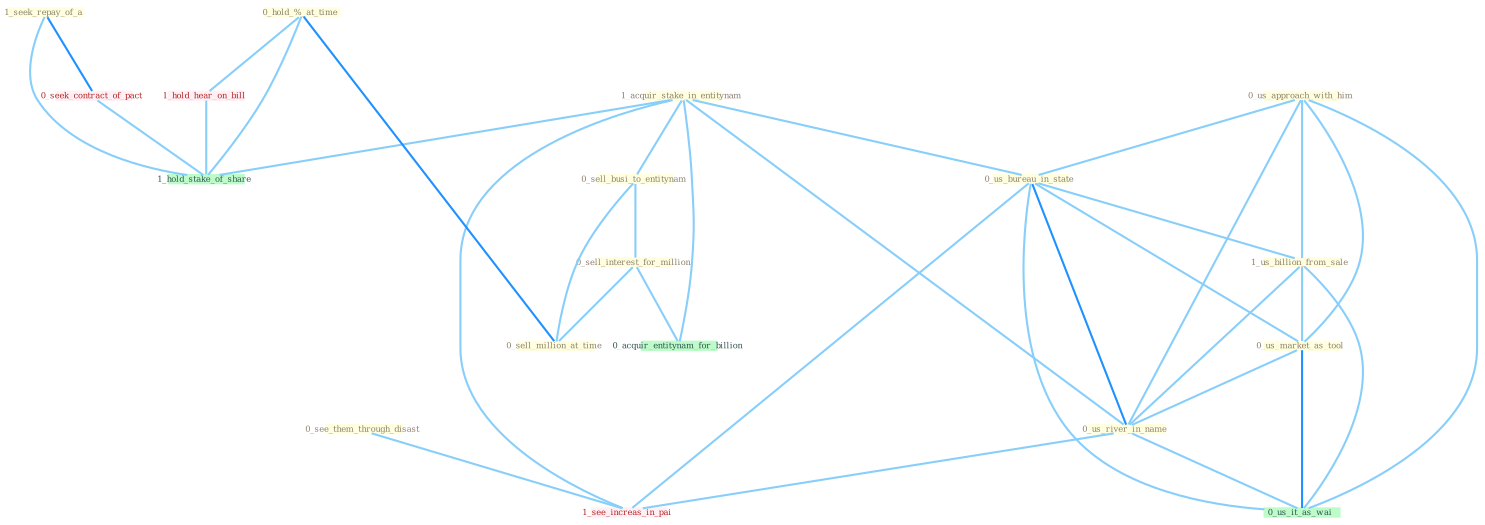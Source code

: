 Graph G{ 
    node
    [shape=polygon,style=filled,width=.5,height=.06,color="#BDFCC9",fixedsize=true,fontsize=4,
    fontcolor="#2f4f4f"];
    {node
    [color="#ffffe0", fontcolor="#8b7d6b"] "1_seek_repay_of_a " "1_acquir_stake_in_entitynam " "0_sell_busi_to_entitynam " "0_sell_interest_for_million " "0_us_approach_with_him " "0_us_bureau_in_state " "1_us_billion_from_sale " "0_us_market_as_tool " "0_hold_%_at_time " "0_sell_million_at_time " "0_us_river_in_name " "0_see_them_through_disast "}
{node [color="#fff0f5", fontcolor="#b22222"] "0_seek_contract_of_pact " "1_see_increas_in_pai " "1_hold_hear_on_bill "}
edge [color="#B0E2FF"];

	"1_seek_repay_of_a " -- "0_seek_contract_of_pact " [w="2", color="#1e90ff" , len=0.8];
	"1_seek_repay_of_a " -- "1_hold_stake_of_share " [w="1", color="#87cefa" ];
	"1_acquir_stake_in_entitynam " -- "0_sell_busi_to_entitynam " [w="1", color="#87cefa" ];
	"1_acquir_stake_in_entitynam " -- "0_us_bureau_in_state " [w="1", color="#87cefa" ];
	"1_acquir_stake_in_entitynam " -- "0_us_river_in_name " [w="1", color="#87cefa" ];
	"1_acquir_stake_in_entitynam " -- "0_acquir_entitynam_for_billion " [w="1", color="#87cefa" ];
	"1_acquir_stake_in_entitynam " -- "1_see_increas_in_pai " [w="1", color="#87cefa" ];
	"1_acquir_stake_in_entitynam " -- "1_hold_stake_of_share " [w="1", color="#87cefa" ];
	"0_sell_busi_to_entitynam " -- "0_sell_interest_for_million " [w="1", color="#87cefa" ];
	"0_sell_busi_to_entitynam " -- "0_sell_million_at_time " [w="1", color="#87cefa" ];
	"0_sell_interest_for_million " -- "0_sell_million_at_time " [w="1", color="#87cefa" ];
	"0_sell_interest_for_million " -- "0_acquir_entitynam_for_billion " [w="1", color="#87cefa" ];
	"0_us_approach_with_him " -- "0_us_bureau_in_state " [w="1", color="#87cefa" ];
	"0_us_approach_with_him " -- "1_us_billion_from_sale " [w="1", color="#87cefa" ];
	"0_us_approach_with_him " -- "0_us_market_as_tool " [w="1", color="#87cefa" ];
	"0_us_approach_with_him " -- "0_us_river_in_name " [w="1", color="#87cefa" ];
	"0_us_approach_with_him " -- "0_us_it_as_wai " [w="1", color="#87cefa" ];
	"0_us_bureau_in_state " -- "1_us_billion_from_sale " [w="1", color="#87cefa" ];
	"0_us_bureau_in_state " -- "0_us_market_as_tool " [w="1", color="#87cefa" ];
	"0_us_bureau_in_state " -- "0_us_river_in_name " [w="2", color="#1e90ff" , len=0.8];
	"0_us_bureau_in_state " -- "0_us_it_as_wai " [w="1", color="#87cefa" ];
	"0_us_bureau_in_state " -- "1_see_increas_in_pai " [w="1", color="#87cefa" ];
	"1_us_billion_from_sale " -- "0_us_market_as_tool " [w="1", color="#87cefa" ];
	"1_us_billion_from_sale " -- "0_us_river_in_name " [w="1", color="#87cefa" ];
	"1_us_billion_from_sale " -- "0_us_it_as_wai " [w="1", color="#87cefa" ];
	"0_us_market_as_tool " -- "0_us_river_in_name " [w="1", color="#87cefa" ];
	"0_us_market_as_tool " -- "0_us_it_as_wai " [w="2", color="#1e90ff" , len=0.8];
	"0_hold_%_at_time " -- "0_sell_million_at_time " [w="2", color="#1e90ff" , len=0.8];
	"0_hold_%_at_time " -- "1_hold_hear_on_bill " [w="1", color="#87cefa" ];
	"0_hold_%_at_time " -- "1_hold_stake_of_share " [w="1", color="#87cefa" ];
	"0_us_river_in_name " -- "0_us_it_as_wai " [w="1", color="#87cefa" ];
	"0_us_river_in_name " -- "1_see_increas_in_pai " [w="1", color="#87cefa" ];
	"0_see_them_through_disast " -- "1_see_increas_in_pai " [w="1", color="#87cefa" ];
	"0_seek_contract_of_pact " -- "1_hold_stake_of_share " [w="1", color="#87cefa" ];
	"1_hold_hear_on_bill " -- "1_hold_stake_of_share " [w="1", color="#87cefa" ];
}